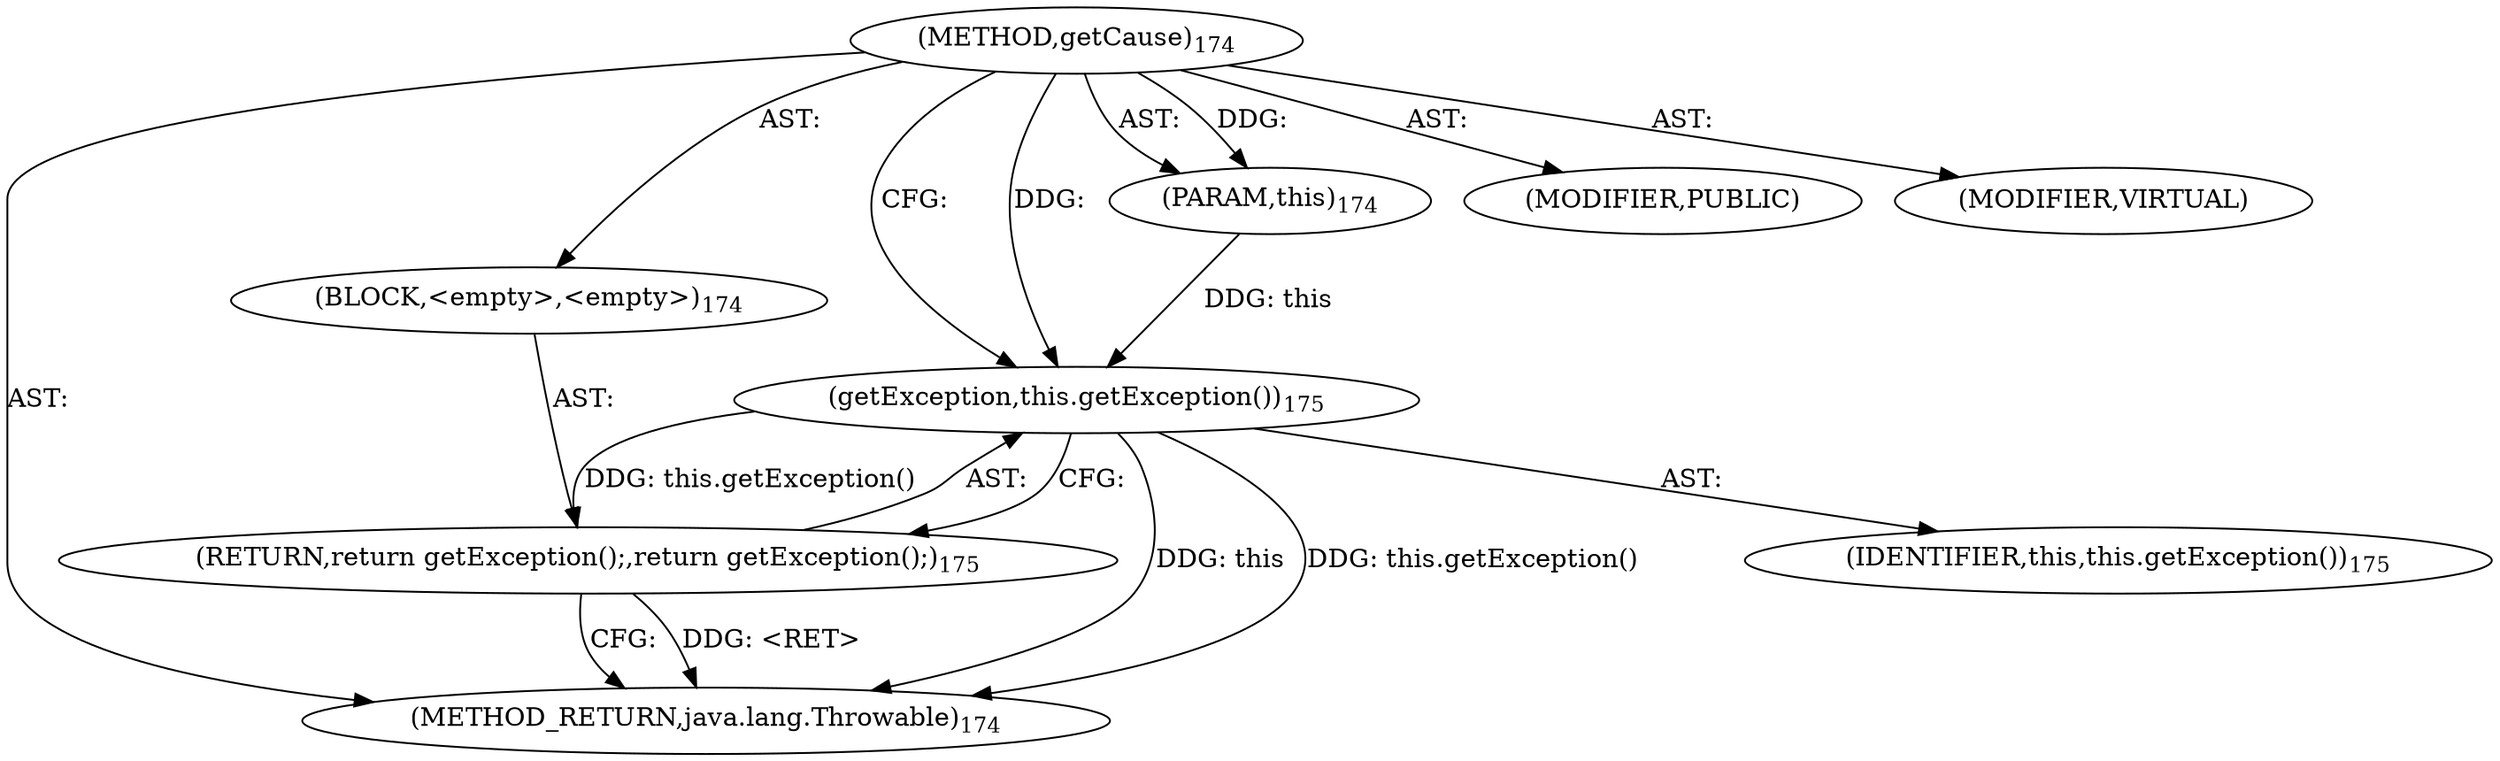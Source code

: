digraph "getCause" {  
"111669149704" [label = <(METHOD,getCause)<SUB>174</SUB>> ]
"115964116992" [label = <(PARAM,this)<SUB>174</SUB>> ]
"25769803784" [label = <(BLOCK,&lt;empty&gt;,&lt;empty&gt;)<SUB>174</SUB>> ]
"146028888065" [label = <(RETURN,return getException();,return getException();)<SUB>175</SUB>> ]
"30064771105" [label = <(getException,this.getException())<SUB>175</SUB>> ]
"68719476736" [label = <(IDENTIFIER,this,this.getException())<SUB>175</SUB>> ]
"133143986194" [label = <(MODIFIER,PUBLIC)> ]
"133143986195" [label = <(MODIFIER,VIRTUAL)> ]
"128849018888" [label = <(METHOD_RETURN,java.lang.Throwable)<SUB>174</SUB>> ]
  "111669149704" -> "115964116992"  [ label = "AST: "] 
  "111669149704" -> "25769803784"  [ label = "AST: "] 
  "111669149704" -> "133143986194"  [ label = "AST: "] 
  "111669149704" -> "133143986195"  [ label = "AST: "] 
  "111669149704" -> "128849018888"  [ label = "AST: "] 
  "25769803784" -> "146028888065"  [ label = "AST: "] 
  "146028888065" -> "30064771105"  [ label = "AST: "] 
  "30064771105" -> "68719476736"  [ label = "AST: "] 
  "146028888065" -> "128849018888"  [ label = "CFG: "] 
  "30064771105" -> "146028888065"  [ label = "CFG: "] 
  "111669149704" -> "30064771105"  [ label = "CFG: "] 
  "146028888065" -> "128849018888"  [ label = "DDG: &lt;RET&gt;"] 
  "30064771105" -> "128849018888"  [ label = "DDG: this"] 
  "30064771105" -> "128849018888"  [ label = "DDG: this.getException()"] 
  "111669149704" -> "115964116992"  [ label = "DDG: "] 
  "30064771105" -> "146028888065"  [ label = "DDG: this.getException()"] 
  "115964116992" -> "30064771105"  [ label = "DDG: this"] 
  "111669149704" -> "30064771105"  [ label = "DDG: "] 
}
